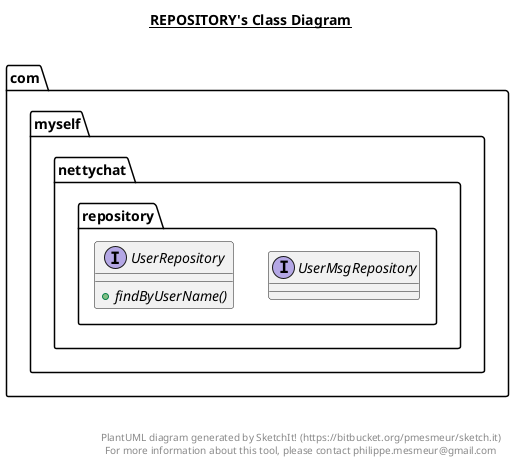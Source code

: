 @startuml

title __REPOSITORY's Class Diagram__\n

  package com.myself.nettychat {
    package com.myself.nettychat.repository {
      interface UserMsgRepository {
      }
    }
  }
  

  package com.myself.nettychat {
    package com.myself.nettychat.repository {
      interface UserRepository {
          {abstract} + findByUserName()
      }
    }
  }
  



right footer


PlantUML diagram generated by SketchIt! (https://bitbucket.org/pmesmeur/sketch.it)
For more information about this tool, please contact philippe.mesmeur@gmail.com
endfooter

@enduml
